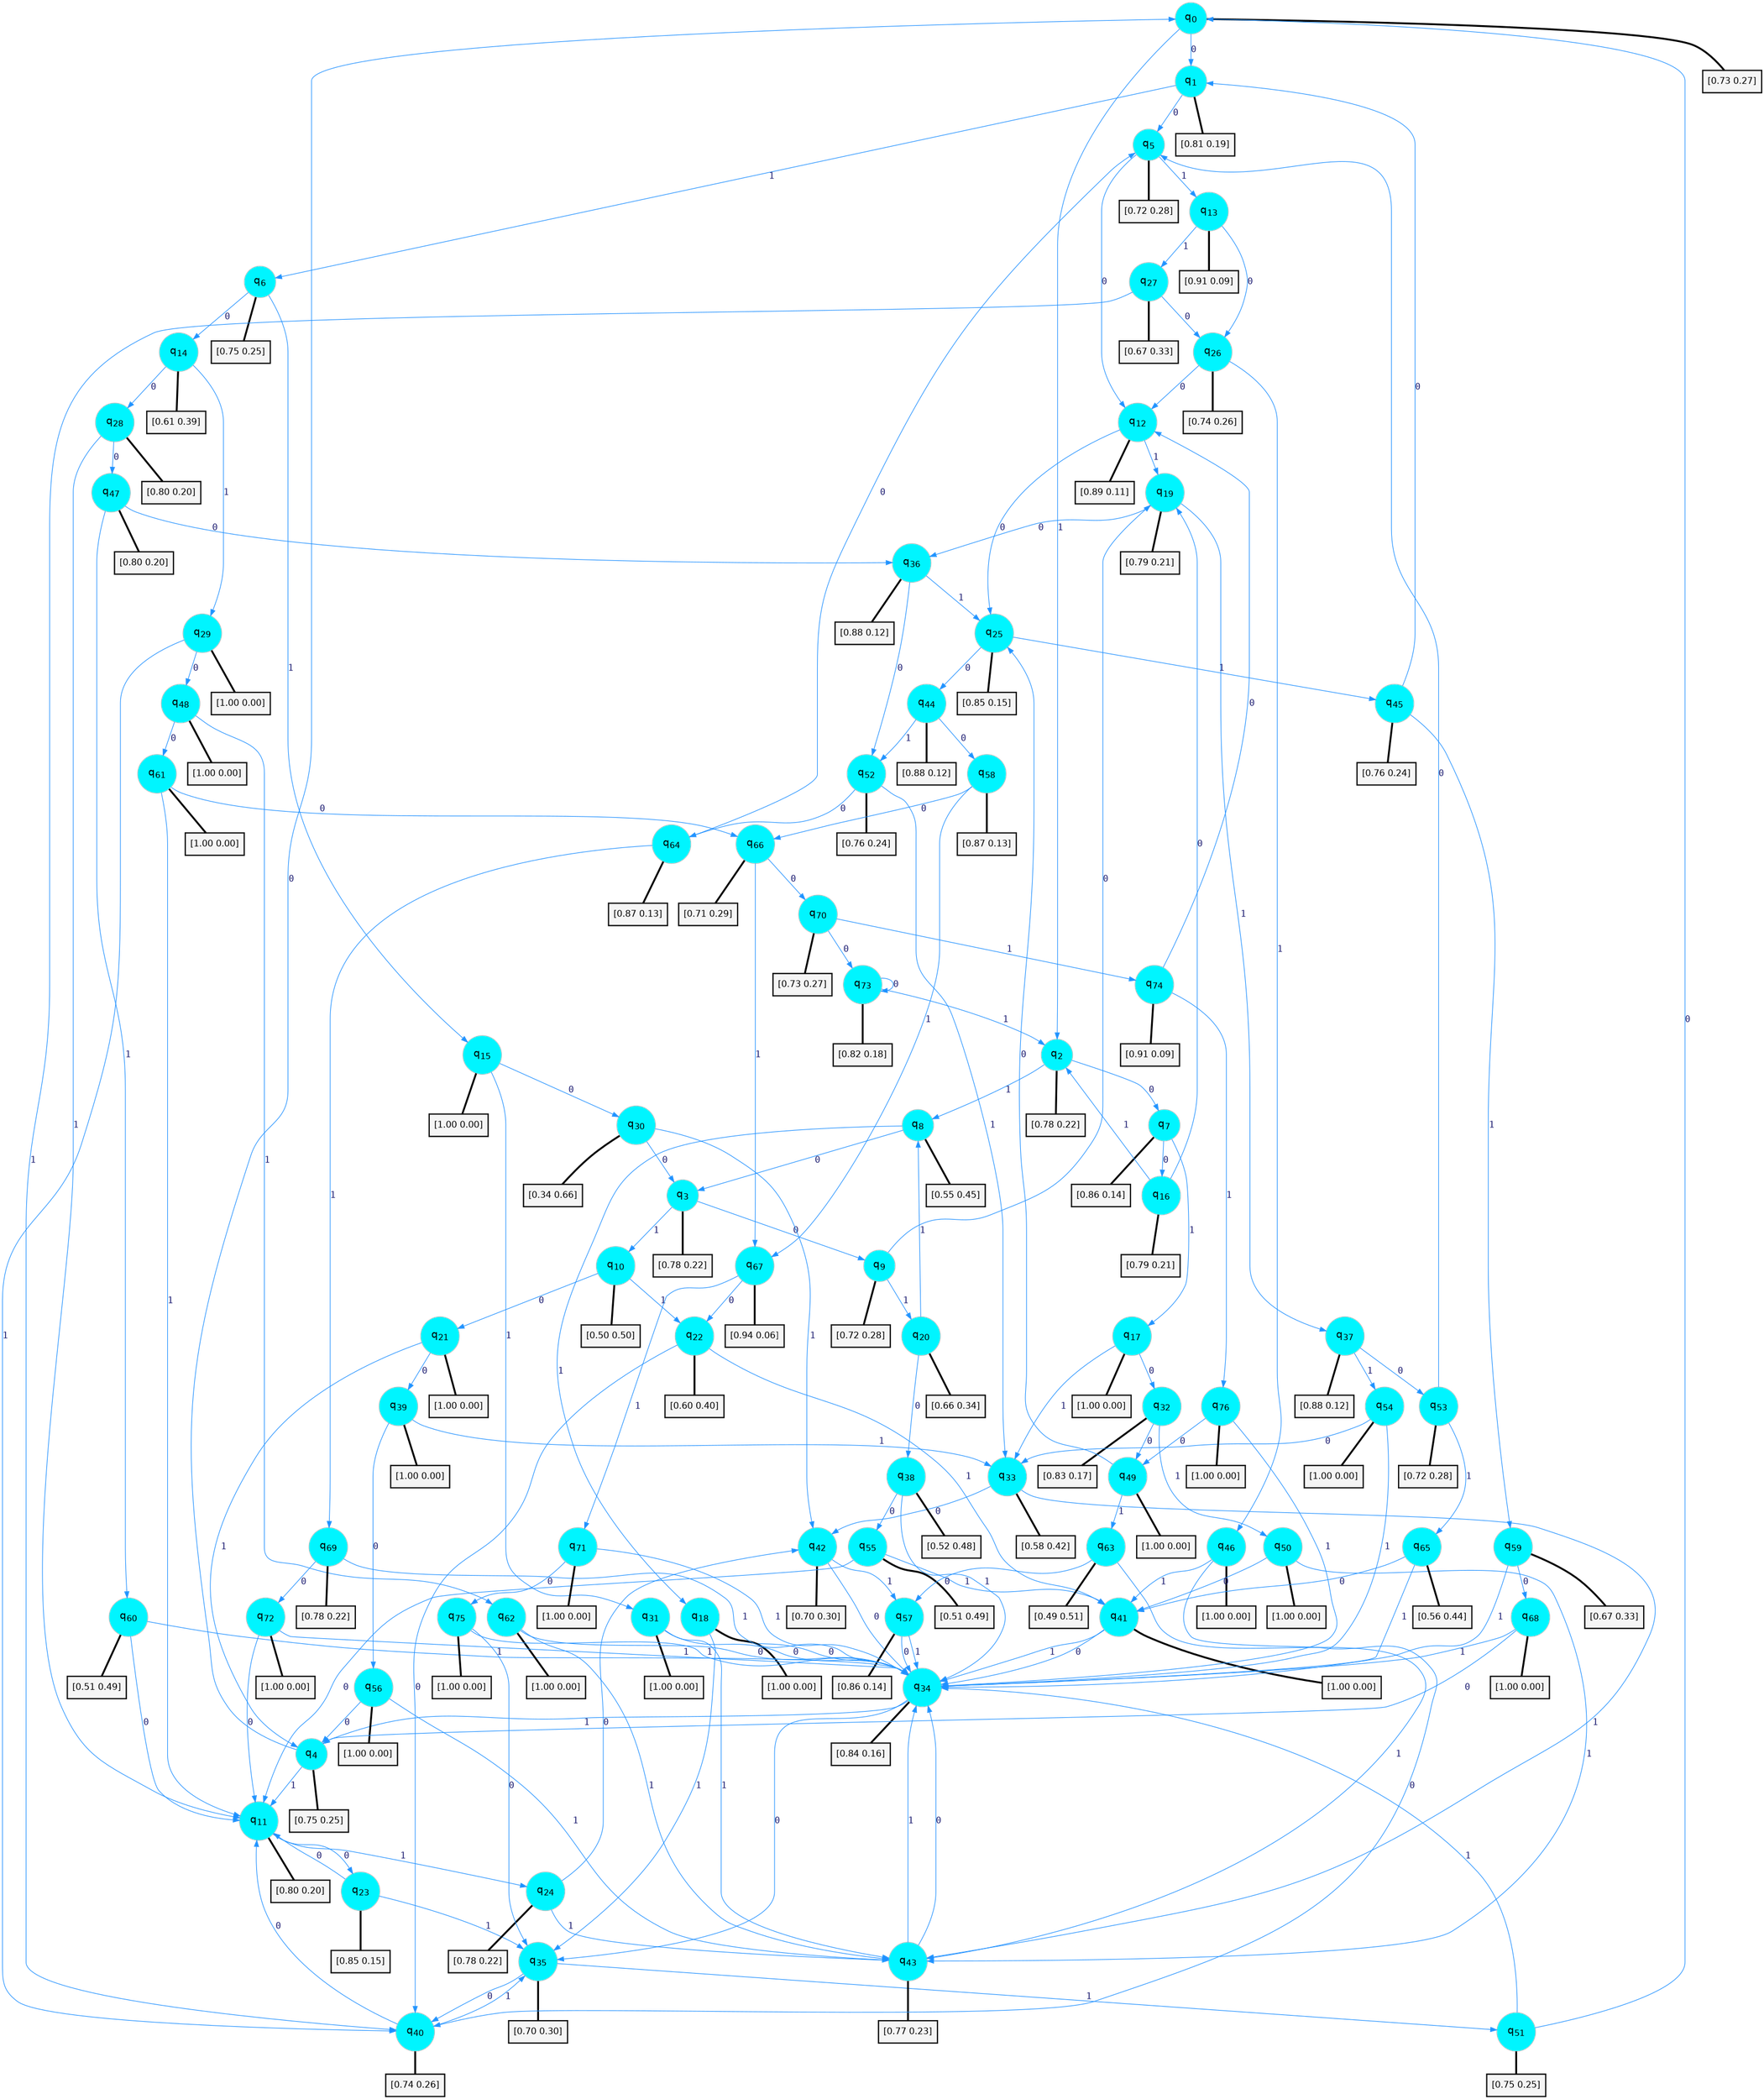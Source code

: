 digraph G {
graph [
bgcolor=transparent, dpi=300, rankdir=TD, size="40,25"];
node [
color=gray, fillcolor=turquoise1, fontcolor=black, fontname=Helvetica, fontsize=16, fontweight=bold, shape=circle, style=filled];
edge [
arrowsize=1, color=dodgerblue1, fontcolor=midnightblue, fontname=courier, fontweight=bold, penwidth=1, style=solid, weight=20];
0[label=<q<SUB>0</SUB>>];
1[label=<q<SUB>1</SUB>>];
2[label=<q<SUB>2</SUB>>];
3[label=<q<SUB>3</SUB>>];
4[label=<q<SUB>4</SUB>>];
5[label=<q<SUB>5</SUB>>];
6[label=<q<SUB>6</SUB>>];
7[label=<q<SUB>7</SUB>>];
8[label=<q<SUB>8</SUB>>];
9[label=<q<SUB>9</SUB>>];
10[label=<q<SUB>10</SUB>>];
11[label=<q<SUB>11</SUB>>];
12[label=<q<SUB>12</SUB>>];
13[label=<q<SUB>13</SUB>>];
14[label=<q<SUB>14</SUB>>];
15[label=<q<SUB>15</SUB>>];
16[label=<q<SUB>16</SUB>>];
17[label=<q<SUB>17</SUB>>];
18[label=<q<SUB>18</SUB>>];
19[label=<q<SUB>19</SUB>>];
20[label=<q<SUB>20</SUB>>];
21[label=<q<SUB>21</SUB>>];
22[label=<q<SUB>22</SUB>>];
23[label=<q<SUB>23</SUB>>];
24[label=<q<SUB>24</SUB>>];
25[label=<q<SUB>25</SUB>>];
26[label=<q<SUB>26</SUB>>];
27[label=<q<SUB>27</SUB>>];
28[label=<q<SUB>28</SUB>>];
29[label=<q<SUB>29</SUB>>];
30[label=<q<SUB>30</SUB>>];
31[label=<q<SUB>31</SUB>>];
32[label=<q<SUB>32</SUB>>];
33[label=<q<SUB>33</SUB>>];
34[label=<q<SUB>34</SUB>>];
35[label=<q<SUB>35</SUB>>];
36[label=<q<SUB>36</SUB>>];
37[label=<q<SUB>37</SUB>>];
38[label=<q<SUB>38</SUB>>];
39[label=<q<SUB>39</SUB>>];
40[label=<q<SUB>40</SUB>>];
41[label=<q<SUB>41</SUB>>];
42[label=<q<SUB>42</SUB>>];
43[label=<q<SUB>43</SUB>>];
44[label=<q<SUB>44</SUB>>];
45[label=<q<SUB>45</SUB>>];
46[label=<q<SUB>46</SUB>>];
47[label=<q<SUB>47</SUB>>];
48[label=<q<SUB>48</SUB>>];
49[label=<q<SUB>49</SUB>>];
50[label=<q<SUB>50</SUB>>];
51[label=<q<SUB>51</SUB>>];
52[label=<q<SUB>52</SUB>>];
53[label=<q<SUB>53</SUB>>];
54[label=<q<SUB>54</SUB>>];
55[label=<q<SUB>55</SUB>>];
56[label=<q<SUB>56</SUB>>];
57[label=<q<SUB>57</SUB>>];
58[label=<q<SUB>58</SUB>>];
59[label=<q<SUB>59</SUB>>];
60[label=<q<SUB>60</SUB>>];
61[label=<q<SUB>61</SUB>>];
62[label=<q<SUB>62</SUB>>];
63[label=<q<SUB>63</SUB>>];
64[label=<q<SUB>64</SUB>>];
65[label=<q<SUB>65</SUB>>];
66[label=<q<SUB>66</SUB>>];
67[label=<q<SUB>67</SUB>>];
68[label=<q<SUB>68</SUB>>];
69[label=<q<SUB>69</SUB>>];
70[label=<q<SUB>70</SUB>>];
71[label=<q<SUB>71</SUB>>];
72[label=<q<SUB>72</SUB>>];
73[label=<q<SUB>73</SUB>>];
74[label=<q<SUB>74</SUB>>];
75[label=<q<SUB>75</SUB>>];
76[label=<q<SUB>76</SUB>>];
77[label="[0.73 0.27]", shape=box,fontcolor=black, fontname=Helvetica, fontsize=14, penwidth=2, fillcolor=whitesmoke,color=black];
78[label="[0.81 0.19]", shape=box,fontcolor=black, fontname=Helvetica, fontsize=14, penwidth=2, fillcolor=whitesmoke,color=black];
79[label="[0.78 0.22]", shape=box,fontcolor=black, fontname=Helvetica, fontsize=14, penwidth=2, fillcolor=whitesmoke,color=black];
80[label="[0.78 0.22]", shape=box,fontcolor=black, fontname=Helvetica, fontsize=14, penwidth=2, fillcolor=whitesmoke,color=black];
81[label="[0.75 0.25]", shape=box,fontcolor=black, fontname=Helvetica, fontsize=14, penwidth=2, fillcolor=whitesmoke,color=black];
82[label="[0.72 0.28]", shape=box,fontcolor=black, fontname=Helvetica, fontsize=14, penwidth=2, fillcolor=whitesmoke,color=black];
83[label="[0.75 0.25]", shape=box,fontcolor=black, fontname=Helvetica, fontsize=14, penwidth=2, fillcolor=whitesmoke,color=black];
84[label="[0.86 0.14]", shape=box,fontcolor=black, fontname=Helvetica, fontsize=14, penwidth=2, fillcolor=whitesmoke,color=black];
85[label="[0.55 0.45]", shape=box,fontcolor=black, fontname=Helvetica, fontsize=14, penwidth=2, fillcolor=whitesmoke,color=black];
86[label="[0.72 0.28]", shape=box,fontcolor=black, fontname=Helvetica, fontsize=14, penwidth=2, fillcolor=whitesmoke,color=black];
87[label="[0.50 0.50]", shape=box,fontcolor=black, fontname=Helvetica, fontsize=14, penwidth=2, fillcolor=whitesmoke,color=black];
88[label="[0.80 0.20]", shape=box,fontcolor=black, fontname=Helvetica, fontsize=14, penwidth=2, fillcolor=whitesmoke,color=black];
89[label="[0.89 0.11]", shape=box,fontcolor=black, fontname=Helvetica, fontsize=14, penwidth=2, fillcolor=whitesmoke,color=black];
90[label="[0.91 0.09]", shape=box,fontcolor=black, fontname=Helvetica, fontsize=14, penwidth=2, fillcolor=whitesmoke,color=black];
91[label="[0.61 0.39]", shape=box,fontcolor=black, fontname=Helvetica, fontsize=14, penwidth=2, fillcolor=whitesmoke,color=black];
92[label="[1.00 0.00]", shape=box,fontcolor=black, fontname=Helvetica, fontsize=14, penwidth=2, fillcolor=whitesmoke,color=black];
93[label="[0.79 0.21]", shape=box,fontcolor=black, fontname=Helvetica, fontsize=14, penwidth=2, fillcolor=whitesmoke,color=black];
94[label="[1.00 0.00]", shape=box,fontcolor=black, fontname=Helvetica, fontsize=14, penwidth=2, fillcolor=whitesmoke,color=black];
95[label="[1.00 0.00]", shape=box,fontcolor=black, fontname=Helvetica, fontsize=14, penwidth=2, fillcolor=whitesmoke,color=black];
96[label="[0.79 0.21]", shape=box,fontcolor=black, fontname=Helvetica, fontsize=14, penwidth=2, fillcolor=whitesmoke,color=black];
97[label="[0.66 0.34]", shape=box,fontcolor=black, fontname=Helvetica, fontsize=14, penwidth=2, fillcolor=whitesmoke,color=black];
98[label="[1.00 0.00]", shape=box,fontcolor=black, fontname=Helvetica, fontsize=14, penwidth=2, fillcolor=whitesmoke,color=black];
99[label="[0.60 0.40]", shape=box,fontcolor=black, fontname=Helvetica, fontsize=14, penwidth=2, fillcolor=whitesmoke,color=black];
100[label="[0.85 0.15]", shape=box,fontcolor=black, fontname=Helvetica, fontsize=14, penwidth=2, fillcolor=whitesmoke,color=black];
101[label="[0.78 0.22]", shape=box,fontcolor=black, fontname=Helvetica, fontsize=14, penwidth=2, fillcolor=whitesmoke,color=black];
102[label="[0.85 0.15]", shape=box,fontcolor=black, fontname=Helvetica, fontsize=14, penwidth=2, fillcolor=whitesmoke,color=black];
103[label="[0.74 0.26]", shape=box,fontcolor=black, fontname=Helvetica, fontsize=14, penwidth=2, fillcolor=whitesmoke,color=black];
104[label="[0.67 0.33]", shape=box,fontcolor=black, fontname=Helvetica, fontsize=14, penwidth=2, fillcolor=whitesmoke,color=black];
105[label="[0.80 0.20]", shape=box,fontcolor=black, fontname=Helvetica, fontsize=14, penwidth=2, fillcolor=whitesmoke,color=black];
106[label="[1.00 0.00]", shape=box,fontcolor=black, fontname=Helvetica, fontsize=14, penwidth=2, fillcolor=whitesmoke,color=black];
107[label="[0.34 0.66]", shape=box,fontcolor=black, fontname=Helvetica, fontsize=14, penwidth=2, fillcolor=whitesmoke,color=black];
108[label="[1.00 0.00]", shape=box,fontcolor=black, fontname=Helvetica, fontsize=14, penwidth=2, fillcolor=whitesmoke,color=black];
109[label="[0.83 0.17]", shape=box,fontcolor=black, fontname=Helvetica, fontsize=14, penwidth=2, fillcolor=whitesmoke,color=black];
110[label="[0.58 0.42]", shape=box,fontcolor=black, fontname=Helvetica, fontsize=14, penwidth=2, fillcolor=whitesmoke,color=black];
111[label="[0.84 0.16]", shape=box,fontcolor=black, fontname=Helvetica, fontsize=14, penwidth=2, fillcolor=whitesmoke,color=black];
112[label="[0.70 0.30]", shape=box,fontcolor=black, fontname=Helvetica, fontsize=14, penwidth=2, fillcolor=whitesmoke,color=black];
113[label="[0.88 0.12]", shape=box,fontcolor=black, fontname=Helvetica, fontsize=14, penwidth=2, fillcolor=whitesmoke,color=black];
114[label="[0.88 0.12]", shape=box,fontcolor=black, fontname=Helvetica, fontsize=14, penwidth=2, fillcolor=whitesmoke,color=black];
115[label="[0.52 0.48]", shape=box,fontcolor=black, fontname=Helvetica, fontsize=14, penwidth=2, fillcolor=whitesmoke,color=black];
116[label="[1.00 0.00]", shape=box,fontcolor=black, fontname=Helvetica, fontsize=14, penwidth=2, fillcolor=whitesmoke,color=black];
117[label="[0.74 0.26]", shape=box,fontcolor=black, fontname=Helvetica, fontsize=14, penwidth=2, fillcolor=whitesmoke,color=black];
118[label="[1.00 0.00]", shape=box,fontcolor=black, fontname=Helvetica, fontsize=14, penwidth=2, fillcolor=whitesmoke,color=black];
119[label="[0.70 0.30]", shape=box,fontcolor=black, fontname=Helvetica, fontsize=14, penwidth=2, fillcolor=whitesmoke,color=black];
120[label="[0.77 0.23]", shape=box,fontcolor=black, fontname=Helvetica, fontsize=14, penwidth=2, fillcolor=whitesmoke,color=black];
121[label="[0.88 0.12]", shape=box,fontcolor=black, fontname=Helvetica, fontsize=14, penwidth=2, fillcolor=whitesmoke,color=black];
122[label="[0.76 0.24]", shape=box,fontcolor=black, fontname=Helvetica, fontsize=14, penwidth=2, fillcolor=whitesmoke,color=black];
123[label="[1.00 0.00]", shape=box,fontcolor=black, fontname=Helvetica, fontsize=14, penwidth=2, fillcolor=whitesmoke,color=black];
124[label="[0.80 0.20]", shape=box,fontcolor=black, fontname=Helvetica, fontsize=14, penwidth=2, fillcolor=whitesmoke,color=black];
125[label="[1.00 0.00]", shape=box,fontcolor=black, fontname=Helvetica, fontsize=14, penwidth=2, fillcolor=whitesmoke,color=black];
126[label="[1.00 0.00]", shape=box,fontcolor=black, fontname=Helvetica, fontsize=14, penwidth=2, fillcolor=whitesmoke,color=black];
127[label="[1.00 0.00]", shape=box,fontcolor=black, fontname=Helvetica, fontsize=14, penwidth=2, fillcolor=whitesmoke,color=black];
128[label="[0.75 0.25]", shape=box,fontcolor=black, fontname=Helvetica, fontsize=14, penwidth=2, fillcolor=whitesmoke,color=black];
129[label="[0.76 0.24]", shape=box,fontcolor=black, fontname=Helvetica, fontsize=14, penwidth=2, fillcolor=whitesmoke,color=black];
130[label="[0.72 0.28]", shape=box,fontcolor=black, fontname=Helvetica, fontsize=14, penwidth=2, fillcolor=whitesmoke,color=black];
131[label="[1.00 0.00]", shape=box,fontcolor=black, fontname=Helvetica, fontsize=14, penwidth=2, fillcolor=whitesmoke,color=black];
132[label="[0.51 0.49]", shape=box,fontcolor=black, fontname=Helvetica, fontsize=14, penwidth=2, fillcolor=whitesmoke,color=black];
133[label="[1.00 0.00]", shape=box,fontcolor=black, fontname=Helvetica, fontsize=14, penwidth=2, fillcolor=whitesmoke,color=black];
134[label="[0.86 0.14]", shape=box,fontcolor=black, fontname=Helvetica, fontsize=14, penwidth=2, fillcolor=whitesmoke,color=black];
135[label="[0.87 0.13]", shape=box,fontcolor=black, fontname=Helvetica, fontsize=14, penwidth=2, fillcolor=whitesmoke,color=black];
136[label="[0.67 0.33]", shape=box,fontcolor=black, fontname=Helvetica, fontsize=14, penwidth=2, fillcolor=whitesmoke,color=black];
137[label="[0.51 0.49]", shape=box,fontcolor=black, fontname=Helvetica, fontsize=14, penwidth=2, fillcolor=whitesmoke,color=black];
138[label="[1.00 0.00]", shape=box,fontcolor=black, fontname=Helvetica, fontsize=14, penwidth=2, fillcolor=whitesmoke,color=black];
139[label="[1.00 0.00]", shape=box,fontcolor=black, fontname=Helvetica, fontsize=14, penwidth=2, fillcolor=whitesmoke,color=black];
140[label="[0.49 0.51]", shape=box,fontcolor=black, fontname=Helvetica, fontsize=14, penwidth=2, fillcolor=whitesmoke,color=black];
141[label="[0.87 0.13]", shape=box,fontcolor=black, fontname=Helvetica, fontsize=14, penwidth=2, fillcolor=whitesmoke,color=black];
142[label="[0.56 0.44]", shape=box,fontcolor=black, fontname=Helvetica, fontsize=14, penwidth=2, fillcolor=whitesmoke,color=black];
143[label="[0.71 0.29]", shape=box,fontcolor=black, fontname=Helvetica, fontsize=14, penwidth=2, fillcolor=whitesmoke,color=black];
144[label="[0.94 0.06]", shape=box,fontcolor=black, fontname=Helvetica, fontsize=14, penwidth=2, fillcolor=whitesmoke,color=black];
145[label="[1.00 0.00]", shape=box,fontcolor=black, fontname=Helvetica, fontsize=14, penwidth=2, fillcolor=whitesmoke,color=black];
146[label="[0.78 0.22]", shape=box,fontcolor=black, fontname=Helvetica, fontsize=14, penwidth=2, fillcolor=whitesmoke,color=black];
147[label="[0.73 0.27]", shape=box,fontcolor=black, fontname=Helvetica, fontsize=14, penwidth=2, fillcolor=whitesmoke,color=black];
148[label="[1.00 0.00]", shape=box,fontcolor=black, fontname=Helvetica, fontsize=14, penwidth=2, fillcolor=whitesmoke,color=black];
149[label="[1.00 0.00]", shape=box,fontcolor=black, fontname=Helvetica, fontsize=14, penwidth=2, fillcolor=whitesmoke,color=black];
150[label="[0.82 0.18]", shape=box,fontcolor=black, fontname=Helvetica, fontsize=14, penwidth=2, fillcolor=whitesmoke,color=black];
151[label="[0.91 0.09]", shape=box,fontcolor=black, fontname=Helvetica, fontsize=14, penwidth=2, fillcolor=whitesmoke,color=black];
152[label="[1.00 0.00]", shape=box,fontcolor=black, fontname=Helvetica, fontsize=14, penwidth=2, fillcolor=whitesmoke,color=black];
153[label="[1.00 0.00]", shape=box,fontcolor=black, fontname=Helvetica, fontsize=14, penwidth=2, fillcolor=whitesmoke,color=black];
0->1 [label=0];
0->2 [label=1];
0->77 [arrowhead=none, penwidth=3,color=black];
1->5 [label=0];
1->6 [label=1];
1->78 [arrowhead=none, penwidth=3,color=black];
2->7 [label=0];
2->8 [label=1];
2->79 [arrowhead=none, penwidth=3,color=black];
3->9 [label=0];
3->10 [label=1];
3->80 [arrowhead=none, penwidth=3,color=black];
4->0 [label=0];
4->11 [label=1];
4->81 [arrowhead=none, penwidth=3,color=black];
5->12 [label=0];
5->13 [label=1];
5->82 [arrowhead=none, penwidth=3,color=black];
6->14 [label=0];
6->15 [label=1];
6->83 [arrowhead=none, penwidth=3,color=black];
7->16 [label=0];
7->17 [label=1];
7->84 [arrowhead=none, penwidth=3,color=black];
8->3 [label=0];
8->18 [label=1];
8->85 [arrowhead=none, penwidth=3,color=black];
9->19 [label=0];
9->20 [label=1];
9->86 [arrowhead=none, penwidth=3,color=black];
10->21 [label=0];
10->22 [label=1];
10->87 [arrowhead=none, penwidth=3,color=black];
11->23 [label=0];
11->24 [label=1];
11->88 [arrowhead=none, penwidth=3,color=black];
12->25 [label=0];
12->19 [label=1];
12->89 [arrowhead=none, penwidth=3,color=black];
13->26 [label=0];
13->27 [label=1];
13->90 [arrowhead=none, penwidth=3,color=black];
14->28 [label=0];
14->29 [label=1];
14->91 [arrowhead=none, penwidth=3,color=black];
15->30 [label=0];
15->31 [label=1];
15->92 [arrowhead=none, penwidth=3,color=black];
16->19 [label=0];
16->2 [label=1];
16->93 [arrowhead=none, penwidth=3,color=black];
17->32 [label=0];
17->33 [label=1];
17->94 [arrowhead=none, penwidth=3,color=black];
18->34 [label=0];
18->35 [label=1];
18->95 [arrowhead=none, penwidth=3,color=black];
19->36 [label=0];
19->37 [label=1];
19->96 [arrowhead=none, penwidth=3,color=black];
20->38 [label=0];
20->8 [label=1];
20->97 [arrowhead=none, penwidth=3,color=black];
21->39 [label=0];
21->4 [label=1];
21->98 [arrowhead=none, penwidth=3,color=black];
22->40 [label=0];
22->41 [label=1];
22->99 [arrowhead=none, penwidth=3,color=black];
23->11 [label=0];
23->35 [label=1];
23->100 [arrowhead=none, penwidth=3,color=black];
24->42 [label=0];
24->43 [label=1];
24->101 [arrowhead=none, penwidth=3,color=black];
25->44 [label=0];
25->45 [label=1];
25->102 [arrowhead=none, penwidth=3,color=black];
26->12 [label=0];
26->46 [label=1];
26->103 [arrowhead=none, penwidth=3,color=black];
27->26 [label=0];
27->40 [label=1];
27->104 [arrowhead=none, penwidth=3,color=black];
28->47 [label=0];
28->11 [label=1];
28->105 [arrowhead=none, penwidth=3,color=black];
29->48 [label=0];
29->40 [label=1];
29->106 [arrowhead=none, penwidth=3,color=black];
30->3 [label=0];
30->42 [label=1];
30->107 [arrowhead=none, penwidth=3,color=black];
31->34 [label=0];
31->43 [label=1];
31->108 [arrowhead=none, penwidth=3,color=black];
32->49 [label=0];
32->50 [label=1];
32->109 [arrowhead=none, penwidth=3,color=black];
33->42 [label=0];
33->43 [label=1];
33->110 [arrowhead=none, penwidth=3,color=black];
34->35 [label=0];
34->4 [label=1];
34->111 [arrowhead=none, penwidth=3,color=black];
35->40 [label=0];
35->51 [label=1];
35->112 [arrowhead=none, penwidth=3,color=black];
36->52 [label=0];
36->25 [label=1];
36->113 [arrowhead=none, penwidth=3,color=black];
37->53 [label=0];
37->54 [label=1];
37->114 [arrowhead=none, penwidth=3,color=black];
38->55 [label=0];
38->34 [label=1];
38->115 [arrowhead=none, penwidth=3,color=black];
39->56 [label=0];
39->33 [label=1];
39->116 [arrowhead=none, penwidth=3,color=black];
40->11 [label=0];
40->35 [label=1];
40->117 [arrowhead=none, penwidth=3,color=black];
41->34 [label=0];
41->34 [label=1];
41->118 [arrowhead=none, penwidth=3,color=black];
42->34 [label=0];
42->57 [label=1];
42->119 [arrowhead=none, penwidth=3,color=black];
43->34 [label=0];
43->34 [label=1];
43->120 [arrowhead=none, penwidth=3,color=black];
44->58 [label=0];
44->52 [label=1];
44->121 [arrowhead=none, penwidth=3,color=black];
45->1 [label=0];
45->59 [label=1];
45->122 [arrowhead=none, penwidth=3,color=black];
46->40 [label=0];
46->41 [label=1];
46->123 [arrowhead=none, penwidth=3,color=black];
47->36 [label=0];
47->60 [label=1];
47->124 [arrowhead=none, penwidth=3,color=black];
48->61 [label=0];
48->62 [label=1];
48->125 [arrowhead=none, penwidth=3,color=black];
49->25 [label=0];
49->63 [label=1];
49->126 [arrowhead=none, penwidth=3,color=black];
50->41 [label=0];
50->43 [label=1];
50->127 [arrowhead=none, penwidth=3,color=black];
51->0 [label=0];
51->34 [label=1];
51->128 [arrowhead=none, penwidth=3,color=black];
52->64 [label=0];
52->33 [label=1];
52->129 [arrowhead=none, penwidth=3,color=black];
53->5 [label=0];
53->65 [label=1];
53->130 [arrowhead=none, penwidth=3,color=black];
54->33 [label=0];
54->34 [label=1];
54->131 [arrowhead=none, penwidth=3,color=black];
55->11 [label=0];
55->41 [label=1];
55->132 [arrowhead=none, penwidth=3,color=black];
56->4 [label=0];
56->43 [label=1];
56->133 [arrowhead=none, penwidth=3,color=black];
57->34 [label=0];
57->34 [label=1];
57->134 [arrowhead=none, penwidth=3,color=black];
58->66 [label=0];
58->67 [label=1];
58->135 [arrowhead=none, penwidth=3,color=black];
59->68 [label=0];
59->34 [label=1];
59->136 [arrowhead=none, penwidth=3,color=black];
60->11 [label=0];
60->34 [label=1];
60->137 [arrowhead=none, penwidth=3,color=black];
61->66 [label=0];
61->11 [label=1];
61->138 [arrowhead=none, penwidth=3,color=black];
62->34 [label=0];
62->43 [label=1];
62->139 [arrowhead=none, penwidth=3,color=black];
63->57 [label=0];
63->43 [label=1];
63->140 [arrowhead=none, penwidth=3,color=black];
64->5 [label=0];
64->69 [label=1];
64->141 [arrowhead=none, penwidth=3,color=black];
65->41 [label=0];
65->34 [label=1];
65->142 [arrowhead=none, penwidth=3,color=black];
66->70 [label=0];
66->67 [label=1];
66->143 [arrowhead=none, penwidth=3,color=black];
67->22 [label=0];
67->71 [label=1];
67->144 [arrowhead=none, penwidth=3,color=black];
68->4 [label=0];
68->34 [label=1];
68->145 [arrowhead=none, penwidth=3,color=black];
69->72 [label=0];
69->34 [label=1];
69->146 [arrowhead=none, penwidth=3,color=black];
70->73 [label=0];
70->74 [label=1];
70->147 [arrowhead=none, penwidth=3,color=black];
71->75 [label=0];
71->34 [label=1];
71->148 [arrowhead=none, penwidth=3,color=black];
72->11 [label=0];
72->34 [label=1];
72->149 [arrowhead=none, penwidth=3,color=black];
73->73 [label=0];
73->2 [label=1];
73->150 [arrowhead=none, penwidth=3,color=black];
74->12 [label=0];
74->76 [label=1];
74->151 [arrowhead=none, penwidth=3,color=black];
75->35 [label=0];
75->34 [label=1];
75->152 [arrowhead=none, penwidth=3,color=black];
76->49 [label=0];
76->34 [label=1];
76->153 [arrowhead=none, penwidth=3,color=black];
}
